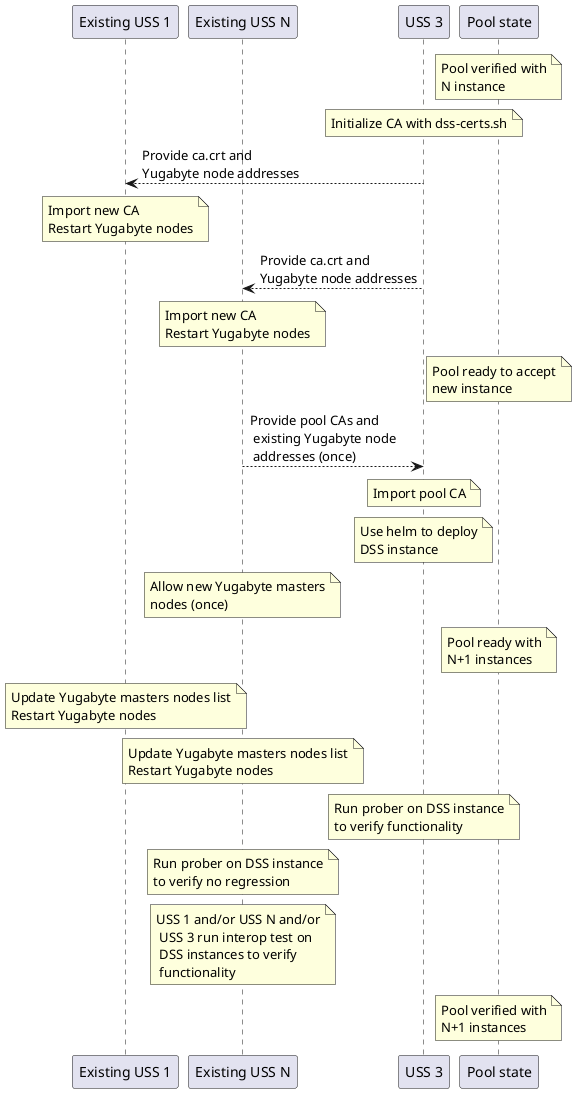 'To render with PlantUML:
'  java -jar plantuml.jar -o generated pool_add.puml
@startuml
participant "Existing USS 1" as USS1
participant "Existing USS N" as USS2
participant "USS 3" as USS3
participant "Pool state" as PoolState



note over PoolState: Pool verified with\nN instance

note over USS3: Initialize CA with dss-certs.sh
USS3 --> USS1: Provide ca.crt and\nYugabyte node addresses
note over USS1: Import new CA\nRestart Yugabyte nodes

USS3 --> USS2: Provide ca.crt and\nYugabyte node addresses
note over USS2: Import new CA\nRestart Yugabyte nodes

note over PoolState: Pool ready to accept\nnew instance

USS2 --> USS3: Provide pool CAs and\n existing Yugabyte node\n addresses (once)
note over USS3: Import pool CA

note over USS3: Use helm to deploy\nDSS instance

note over USS2: Allow new Yugabyte masters\nnodes (once)

note over PoolState: Pool ready with\nN+1 instances

note over USS1: Update Yugabyte masters nodes list\nRestart Yugabyte nodes
note over USS2: Update Yugabyte masters nodes list\nRestart Yugabyte nodes

note over USS3: Run prober on DSS instance\nto verify functionality
note over USS2: Run prober on DSS instance\nto verify no regression
note over USS2: USS 1 and/or USS N and/or\n USS 3 run interop test on\n DSS instances to verify\n functionality
note over PoolState: Pool verified with\nN+1 instances

@enduml
